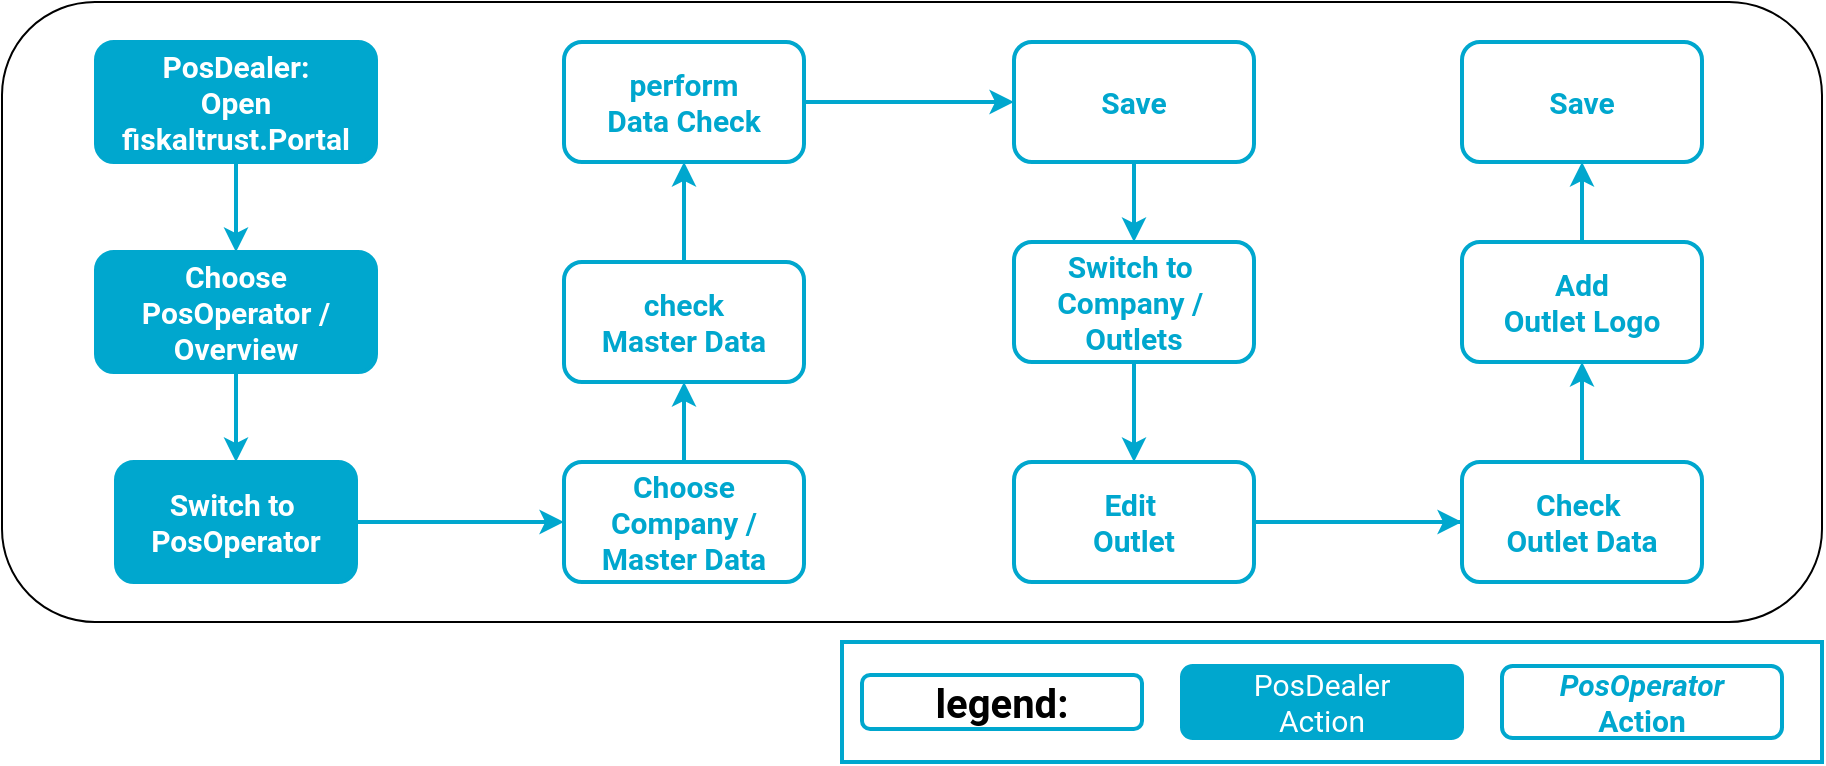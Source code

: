 <mxfile version="18.0.6" type="device"><diagram id="C5RBs43oDa-KdzZeNtuy" name="Page-1"><mxGraphModel dx="3760" dy="857" grid="1" gridSize="10" guides="1" tooltips="1" connect="1" arrows="1" fold="1" page="1" pageScale="1" pageWidth="1169" pageHeight="827" math="0" shadow="0"><root><mxCell id="WIyWlLk6GJQsqaUBKTNV-0"/><mxCell id="WIyWlLk6GJQsqaUBKTNV-1" parent="WIyWlLk6GJQsqaUBKTNV-0"/><mxCell id="yIqALQzCIiuslW_RY3Ed-0" value="" style="rounded=1;whiteSpace=wrap;html=1;" parent="WIyWlLk6GJQsqaUBKTNV-1" vertex="1"><mxGeometry x="-2320" y="10" width="910" height="310" as="geometry"/></mxCell><mxCell id="v3fSg9JuTYm69rFWSCnm-49" value="" style="edgeStyle=orthogonalEdgeStyle;rounded=0;orthogonalLoop=1;jettySize=auto;html=1;fontFamily=Roboto;fontSize=24;fontColor=#00A7CE;strokeColor=#00A7CE;fontStyle=1;strokeWidth=2;" parent="WIyWlLk6GJQsqaUBKTNV-1" source="v3fSg9JuTYm69rFWSCnm-47" target="v3fSg9JuTYm69rFWSCnm-48" edge="1"><mxGeometry relative="1" as="geometry"/></mxCell><mxCell id="v3fSg9JuTYm69rFWSCnm-47" value="PosDealer:&lt;br&gt;Open fiskaltrust.Portal&lt;span style=&quot;font-size: 15px;&quot;&gt;&lt;br&gt;&lt;/span&gt;" style="whiteSpace=wrap;html=1;rounded=1;fontColor=#FFFFFF;strokeColor=#00A7CE;fillColor=#00A7CE;fontFamily=Roboto;fontSize=15;fontStyle=1;strokeWidth=2;" parent="WIyWlLk6GJQsqaUBKTNV-1" vertex="1"><mxGeometry x="-2273" y="30" width="140" height="60" as="geometry"/></mxCell><mxCell id="IC1-acTf1zaT32SrduFJ-3" value="" style="edgeStyle=orthogonalEdgeStyle;shape=connector;rounded=0;orthogonalLoop=1;jettySize=auto;html=1;labelBackgroundColor=default;fontFamily=Roboto;fontSize=24;fontColor=#00A7CE;endArrow=classic;strokeColor=#00A7CE;strokeWidth=2;" parent="WIyWlLk6GJQsqaUBKTNV-1" source="v3fSg9JuTYm69rFWSCnm-48" target="IC1-acTf1zaT32SrduFJ-2" edge="1"><mxGeometry relative="1" as="geometry"/></mxCell><mxCell id="v3fSg9JuTYm69rFWSCnm-48" value="Choose&lt;br&gt;PosOperator / Overview" style="whiteSpace=wrap;html=1;rounded=1;fontFamily=Roboto;fontSize=15;fontColor=#FFFFFF;strokeColor=#00A7CE;fillColor=#00A7CE;fontStyle=1;strokeWidth=2;" parent="WIyWlLk6GJQsqaUBKTNV-1" vertex="1"><mxGeometry x="-2273" y="135" width="140" height="60" as="geometry"/></mxCell><mxCell id="IC1-acTf1zaT32SrduFJ-5" value="" style="edgeStyle=orthogonalEdgeStyle;shape=connector;rounded=0;orthogonalLoop=1;jettySize=auto;html=1;labelBackgroundColor=default;fontFamily=Roboto;fontSize=24;fontColor=#00A7CE;endArrow=classic;strokeColor=#00A7CE;strokeWidth=2;" parent="WIyWlLk6GJQsqaUBKTNV-1" source="IC1-acTf1zaT32SrduFJ-2" target="IC1-acTf1zaT32SrduFJ-4" edge="1"><mxGeometry relative="1" as="geometry"/></mxCell><mxCell id="IC1-acTf1zaT32SrduFJ-2" value="Switch to&amp;nbsp;&lt;br&gt;PosOperator" style="whiteSpace=wrap;html=1;fontSize=15;fontFamily=Roboto;fillColor=#00A7CE;strokeColor=#00A7CE;fontColor=#FFFFFF;rounded=1;fontStyle=1;strokeWidth=2;" parent="WIyWlLk6GJQsqaUBKTNV-1" vertex="1"><mxGeometry x="-2263" y="240" width="120" height="60" as="geometry"/></mxCell><mxCell id="IC1-acTf1zaT32SrduFJ-7" value="" style="edgeStyle=orthogonalEdgeStyle;shape=connector;rounded=0;orthogonalLoop=1;jettySize=auto;html=1;labelBackgroundColor=default;fontFamily=Roboto;fontSize=24;fontColor=#00A7CE;endArrow=classic;strokeColor=#00A7CE;strokeWidth=2;" parent="WIyWlLk6GJQsqaUBKTNV-1" source="IC1-acTf1zaT32SrduFJ-4" target="IC1-acTf1zaT32SrduFJ-6" edge="1"><mxGeometry relative="1" as="geometry"/></mxCell><mxCell id="IC1-acTf1zaT32SrduFJ-4" value="Choose&lt;br&gt;Company / Master Data" style="whiteSpace=wrap;html=1;fontSize=15;fontFamily=Roboto;fillColor=default;strokeColor=#00A7CE;fontColor=#00A7CE;rounded=1;fontStyle=1;strokeWidth=2;verticalAlign=middle;gradientColor=none;" parent="WIyWlLk6GJQsqaUBKTNV-1" vertex="1"><mxGeometry x="-2039" y="240" width="120" height="60" as="geometry"/></mxCell><mxCell id="N7AdXetFfq7v3TyLVuvD-1" value="" style="edgeStyle=orthogonalEdgeStyle;rounded=0;orthogonalLoop=1;jettySize=auto;html=1;fontSize=24;fontFamily=Roboto;strokeColor=#00A7CE;fontColor=#00A7CE;strokeWidth=2;" parent="WIyWlLk6GJQsqaUBKTNV-1" source="IC1-acTf1zaT32SrduFJ-6" target="N7AdXetFfq7v3TyLVuvD-0" edge="1"><mxGeometry relative="1" as="geometry"/></mxCell><mxCell id="IC1-acTf1zaT32SrduFJ-6" value="check&lt;br&gt;Master Data" style="whiteSpace=wrap;html=1;fontSize=15;fontFamily=Roboto;fillColor=default;strokeColor=#00A7CE;fontColor=#00A7CE;rounded=1;fontStyle=1;strokeWidth=2;" parent="WIyWlLk6GJQsqaUBKTNV-1" vertex="1"><mxGeometry x="-2039" y="140" width="120" height="60" as="geometry"/></mxCell><mxCell id="N7AdXetFfq7v3TyLVuvD-3" value="" style="edgeStyle=orthogonalEdgeStyle;shape=connector;rounded=0;orthogonalLoop=1;jettySize=auto;html=1;labelBackgroundColor=default;fontFamily=Roboto;fontSize=24;fontColor=#00A7CE;endArrow=classic;strokeColor=#00A7CE;strokeWidth=2;" parent="WIyWlLk6GJQsqaUBKTNV-1" source="N7AdXetFfq7v3TyLVuvD-0" target="N7AdXetFfq7v3TyLVuvD-2" edge="1"><mxGeometry relative="1" as="geometry"/></mxCell><mxCell id="N7AdXetFfq7v3TyLVuvD-0" value="perform&lt;br&gt;Data Check" style="whiteSpace=wrap;html=1;fontSize=15;fontFamily=Roboto;fillColor=default;strokeColor=#00A7CE;fontColor=#00A7CE;rounded=1;fontStyle=1;strokeWidth=2;" parent="WIyWlLk6GJQsqaUBKTNV-1" vertex="1"><mxGeometry x="-2039" y="30" width="120" height="60" as="geometry"/></mxCell><mxCell id="N7AdXetFfq7v3TyLVuvD-5" value="" style="edgeStyle=orthogonalEdgeStyle;shape=connector;rounded=0;orthogonalLoop=1;jettySize=auto;html=1;labelBackgroundColor=default;fontFamily=Roboto;fontSize=24;fontColor=#00A7CE;endArrow=classic;strokeColor=#00A7CE;strokeWidth=2;" parent="WIyWlLk6GJQsqaUBKTNV-1" source="N7AdXetFfq7v3TyLVuvD-2" target="N7AdXetFfq7v3TyLVuvD-4" edge="1"><mxGeometry relative="1" as="geometry"/></mxCell><mxCell id="N7AdXetFfq7v3TyLVuvD-2" value="Save" style="whiteSpace=wrap;html=1;fontSize=15;fontFamily=Roboto;fillColor=default;strokeColor=#00A7CE;fontColor=#00A7CE;rounded=1;fontStyle=1;strokeWidth=2;" parent="WIyWlLk6GJQsqaUBKTNV-1" vertex="1"><mxGeometry x="-1814" y="30" width="120" height="60" as="geometry"/></mxCell><mxCell id="N7AdXetFfq7v3TyLVuvD-7" value="" style="edgeStyle=orthogonalEdgeStyle;shape=connector;rounded=0;orthogonalLoop=1;jettySize=auto;html=1;labelBackgroundColor=default;fontFamily=Roboto;fontSize=24;fontColor=#00A7CE;endArrow=classic;strokeColor=#00A7CE;strokeWidth=2;" parent="WIyWlLk6GJQsqaUBKTNV-1" source="N7AdXetFfq7v3TyLVuvD-4" target="N7AdXetFfq7v3TyLVuvD-6" edge="1"><mxGeometry relative="1" as="geometry"/></mxCell><mxCell id="N7AdXetFfq7v3TyLVuvD-4" value="&lt;span style=&quot;&quot;&gt;Switch to&amp;nbsp;&lt;/span&gt;&lt;br style=&quot;&quot;&gt;&lt;span style=&quot;&quot;&gt;Company /&amp;nbsp;&lt;br&gt;Outlets&lt;br&gt;&lt;/span&gt;" style="whiteSpace=wrap;html=1;fontSize=15;fontFamily=Roboto;fillColor=default;strokeColor=#00A7CE;fontColor=#00A7CE;rounded=1;fontStyle=1;strokeWidth=2;" parent="WIyWlLk6GJQsqaUBKTNV-1" vertex="1"><mxGeometry x="-1814" y="130" width="120" height="60" as="geometry"/></mxCell><mxCell id="N7AdXetFfq7v3TyLVuvD-9" value="" style="edgeStyle=orthogonalEdgeStyle;shape=connector;rounded=0;orthogonalLoop=1;jettySize=auto;html=1;labelBackgroundColor=default;fontFamily=Roboto;fontSize=24;fontColor=#00A7CE;endArrow=classic;strokeColor=#00A7CE;strokeWidth=2;" parent="WIyWlLk6GJQsqaUBKTNV-1" source="N7AdXetFfq7v3TyLVuvD-6" target="N7AdXetFfq7v3TyLVuvD-8" edge="1"><mxGeometry relative="1" as="geometry"/></mxCell><mxCell id="N7AdXetFfq7v3TyLVuvD-11" value="" style="edgeStyle=orthogonalEdgeStyle;shape=connector;rounded=0;orthogonalLoop=1;jettySize=auto;html=1;labelBackgroundColor=default;fontFamily=Roboto;fontSize=24;fontColor=#00A7CE;endArrow=classic;strokeColor=#00A7CE;strokeWidth=2;startArrow=none;" parent="WIyWlLk6GJQsqaUBKTNV-1" source="N7AdXetFfq7v3TyLVuvD-8" target="N7AdXetFfq7v3TyLVuvD-10" edge="1"><mxGeometry relative="1" as="geometry"/></mxCell><mxCell id="N7AdXetFfq7v3TyLVuvD-13" value="" style="edgeStyle=orthogonalEdgeStyle;shape=connector;rounded=0;orthogonalLoop=1;jettySize=auto;html=1;labelBackgroundColor=default;fontFamily=Roboto;fontSize=24;fontColor=#00A7CE;endArrow=classic;strokeColor=#00A7CE;strokeWidth=2;" parent="WIyWlLk6GJQsqaUBKTNV-1" source="N7AdXetFfq7v3TyLVuvD-10" target="N7AdXetFfq7v3TyLVuvD-12" edge="1"><mxGeometry relative="1" as="geometry"/></mxCell><mxCell id="N7AdXetFfq7v3TyLVuvD-10" value="Add&lt;br&gt;Outlet Logo" style="whiteSpace=wrap;html=1;fontSize=15;fontFamily=Roboto;fillColor=default;strokeColor=#00A7CE;fontColor=#00A7CE;rounded=1;fontStyle=1;strokeWidth=2;" parent="WIyWlLk6GJQsqaUBKTNV-1" vertex="1"><mxGeometry x="-1590" y="130" width="120" height="60" as="geometry"/></mxCell><mxCell id="N7AdXetFfq7v3TyLVuvD-12" value="Save" style="whiteSpace=wrap;html=1;fontSize=15;fontFamily=Roboto;fillColor=default;strokeColor=#00A7CE;fontColor=#00A7CE;rounded=1;fontStyle=1;strokeWidth=2;" parent="WIyWlLk6GJQsqaUBKTNV-1" vertex="1"><mxGeometry x="-1590" y="30" width="120" height="60" as="geometry"/></mxCell><mxCell id="N7AdXetFfq7v3TyLVuvD-6" value="Edit&amp;nbsp;&lt;br&gt;Outlet" style="whiteSpace=wrap;html=1;fontSize=15;fontFamily=Roboto;fillColor=default;strokeColor=#00A7CE;fontColor=#00A7CE;rounded=1;fontStyle=1;strokeWidth=2;" parent="WIyWlLk6GJQsqaUBKTNV-1" vertex="1"><mxGeometry x="-1814" y="240" width="120" height="60" as="geometry"/></mxCell><mxCell id="BFUneDzXlKx0XNiembmr-0" value="" style="edgeStyle=orthogonalEdgeStyle;shape=connector;rounded=0;orthogonalLoop=1;jettySize=auto;html=1;labelBackgroundColor=default;fontFamily=Roboto;fontSize=24;fontColor=#00A7CE;endArrow=none;strokeColor=#00A7CE;strokeWidth=2;" edge="1" parent="WIyWlLk6GJQsqaUBKTNV-1" source="N7AdXetFfq7v3TyLVuvD-8" target="N7AdXetFfq7v3TyLVuvD-6"><mxGeometry relative="1" as="geometry"><mxPoint x="-1600" y="220" as="sourcePoint"/><mxPoint x="-1796" y="320" as="targetPoint"/></mxGeometry></mxCell><mxCell id="N7AdXetFfq7v3TyLVuvD-8" value="Check&amp;nbsp;&lt;br&gt;Outlet Data" style="whiteSpace=wrap;html=1;fontSize=15;fontFamily=Roboto;fillColor=default;strokeColor=#00A7CE;fontColor=#00A7CE;rounded=1;fontStyle=1;strokeWidth=2;" parent="WIyWlLk6GJQsqaUBKTNV-1" vertex="1"><mxGeometry x="-1590" y="240" width="120" height="60" as="geometry"/></mxCell><mxCell id="BFUneDzXlKx0XNiembmr-1" value="" style="edgeStyle=orthogonalEdgeStyle;shape=connector;rounded=0;orthogonalLoop=1;jettySize=auto;html=1;labelBackgroundColor=default;fontFamily=Roboto;fontSize=24;fontColor=#00A7CE;endArrow=none;strokeColor=#00A7CE;strokeWidth=2;startArrow=none;" edge="1" parent="WIyWlLk6GJQsqaUBKTNV-1" source="N7AdXetFfq7v3TyLVuvD-6" target="N7AdXetFfq7v3TyLVuvD-8"><mxGeometry relative="1" as="geometry"><mxPoint x="-1730" y="270" as="sourcePoint"/><mxPoint x="-1510" y="110" as="targetPoint"/></mxGeometry></mxCell><mxCell id="BFUneDzXlKx0XNiembmr-2" value="" style="group" vertex="1" connectable="0" parent="WIyWlLk6GJQsqaUBKTNV-1"><mxGeometry x="-1900" y="330" width="490" height="60" as="geometry"/></mxCell><mxCell id="puUZkzGOgNQU4tXlGvYH-14" value="" style="rounded=0;whiteSpace=wrap;html=1;fillColor=none;strokeWidth=2;strokeColor=#00A7CE;" parent="BFUneDzXlKx0XNiembmr-2" vertex="1"><mxGeometry width="490" height="60" as="geometry"/></mxCell><mxCell id="IYAoJOKdn83r9KTahc1d-2" value="&lt;span style=&quot;font-size: 15px&quot;&gt;PosDealer&lt;br&gt;Action&lt;/span&gt;" style="whiteSpace=wrap;html=1;rounded=1;fontFamily=Roboto;fontSize=15;fontColor=#FFFFFF;strokeColor=#00A7CE;fillColor=#00A7CE;strokeWidth=2;" parent="BFUneDzXlKx0XNiembmr-2" vertex="1"><mxGeometry x="170" y="11.984" width="140" height="36.036" as="geometry"/></mxCell><mxCell id="7WPWCjTyQTvX53i9UemI-17" value="&lt;i&gt;PosOperator&lt;br&gt;&lt;/i&gt;Action" style="whiteSpace=wrap;html=1;rounded=1;fontFamily=Roboto;fontStyle=1;fontSize=15;fontColor=#00A7CE;strokeColor=#00A7CE;strokeWidth=2;" parent="BFUneDzXlKx0XNiembmr-2" vertex="1"><mxGeometry x="330" y="11.984" width="140" height="36.036" as="geometry"/></mxCell><mxCell id="7WPWCjTyQTvX53i9UemI-45" value="&lt;font style=&quot;font-size: 20px&quot;&gt;legend:&lt;/font&gt;" style="whiteSpace=wrap;html=1;rounded=1;fontFamily=Roboto;fontStyle=1;fontSize=15;strokeWidth=2;strokeColor=#00A7CE;" parent="BFUneDzXlKx0XNiembmr-2" vertex="1"><mxGeometry x="10" y="16.489" width="140" height="27.027" as="geometry"/></mxCell></root></mxGraphModel></diagram></mxfile>